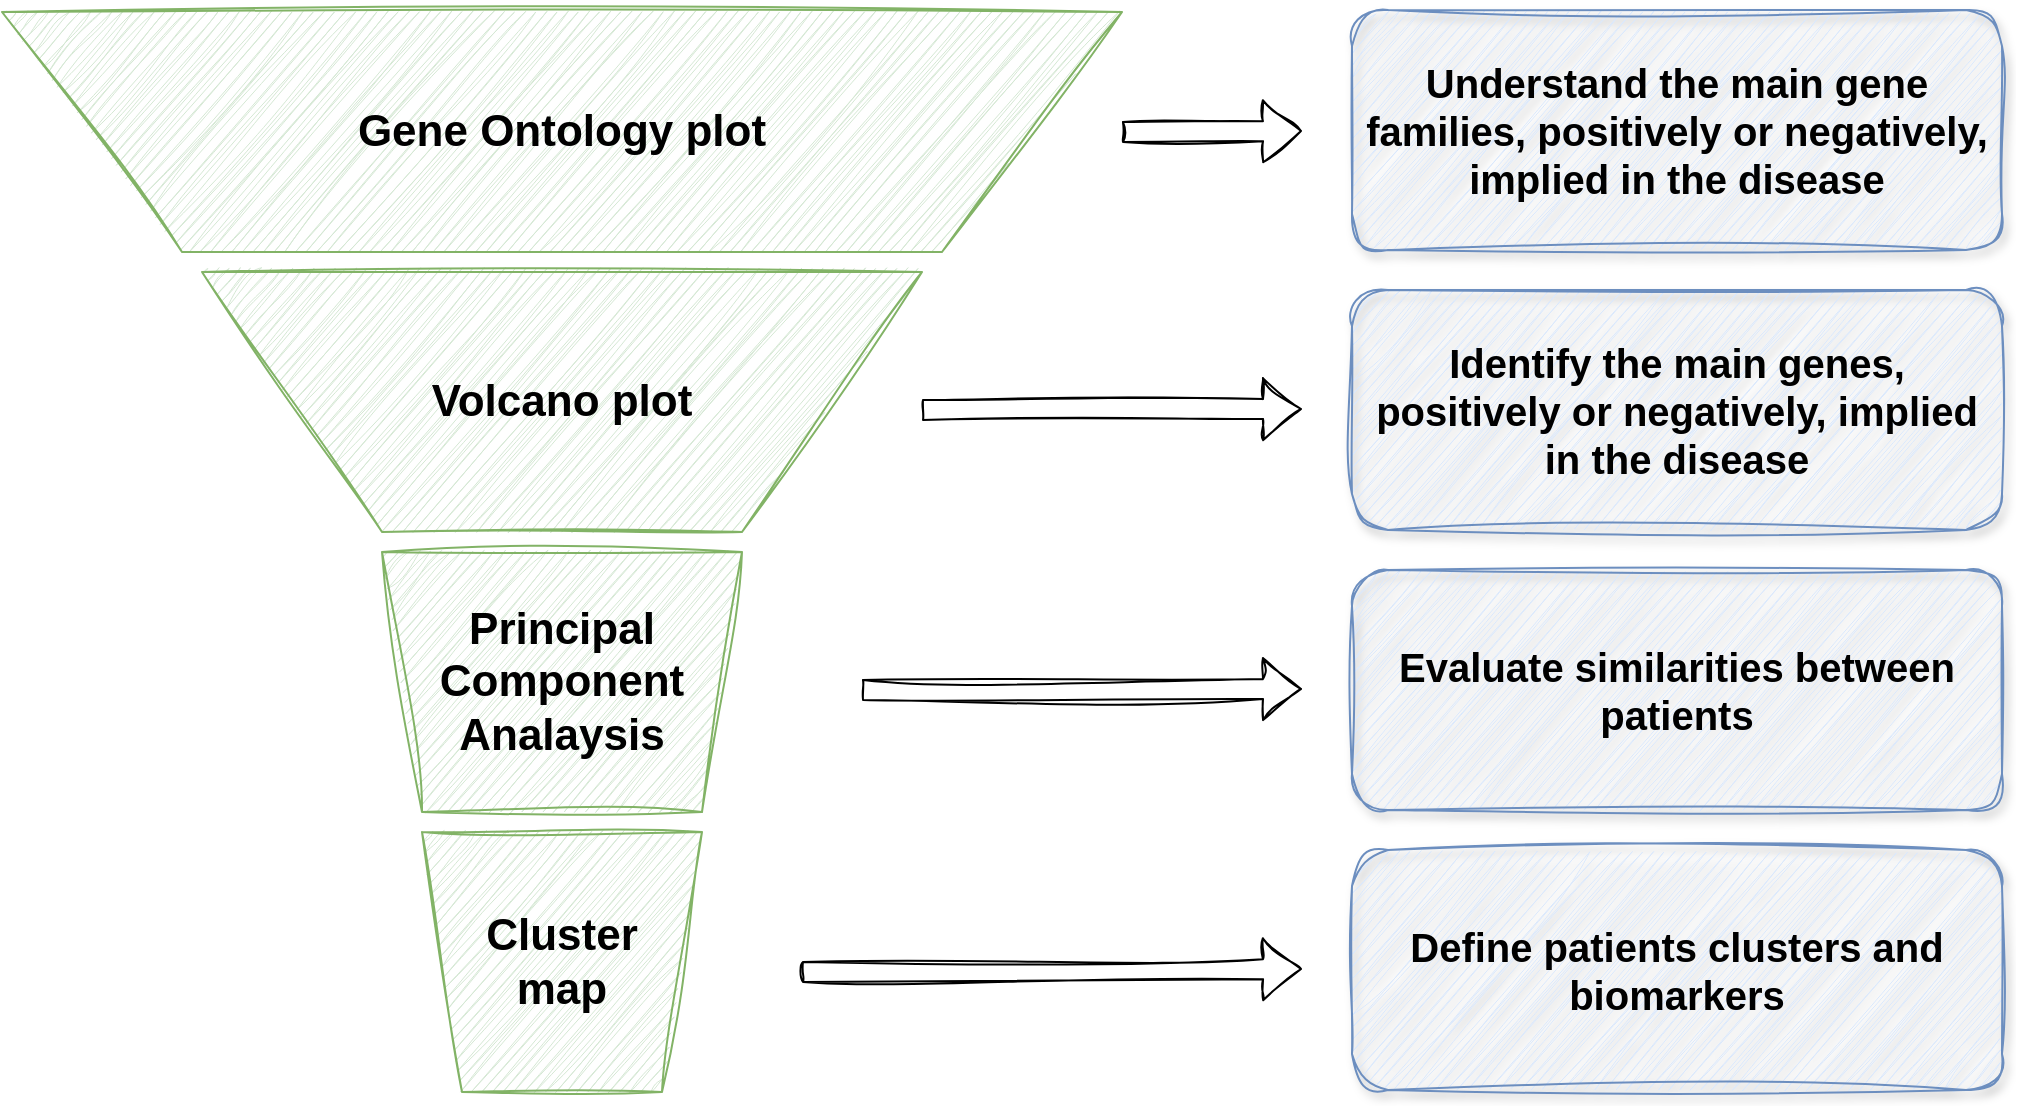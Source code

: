 <mxfile version="24.5.4" type="github">
  <diagram name="Page-1" id="ihzf0vHyjzr1MfLOUPA0">
    <mxGraphModel dx="1226" dy="1035" grid="1" gridSize="10" guides="1" tooltips="1" connect="1" arrows="1" fold="1" page="1" pageScale="1" pageWidth="827" pageHeight="1169" math="0" shadow="0">
      <root>
        <mxCell id="0" />
        <mxCell id="1" parent="0" />
        <mxCell id="6jcw3qI2UCM0UH-JRu-4-6" value="" style="shape=trapezoid;perimeter=trapezoidPerimeter;whiteSpace=wrap;html=1;fixedSize=1;rotation=-180;size=90;sketch=1;curveFitting=1;jiggle=2;fillColor=#d5e8d4;strokeColor=#82b366;" vertex="1" parent="1">
          <mxGeometry x="180" y="250" width="360" height="130" as="geometry" />
        </mxCell>
        <mxCell id="6jcw3qI2UCM0UH-JRu-4-7" value="" style="shape=trapezoid;perimeter=trapezoidPerimeter;whiteSpace=wrap;html=1;fixedSize=1;rotation=-180;size=90;sketch=1;curveFitting=1;jiggle=2;fillColor=#d5e8d4;strokeColor=#82b366;" vertex="1" parent="1">
          <mxGeometry x="80" y="120" width="560" height="120" as="geometry" />
        </mxCell>
        <mxCell id="6jcw3qI2UCM0UH-JRu-4-8" value="" style="shape=trapezoid;perimeter=trapezoidPerimeter;whiteSpace=wrap;html=1;fixedSize=1;rotation=-180;size=20;sketch=1;curveFitting=1;jiggle=2;fillColor=#d5e8d4;strokeColor=#82b366;" vertex="1" parent="1">
          <mxGeometry x="270" y="390" width="180" height="130" as="geometry" />
        </mxCell>
        <mxCell id="6jcw3qI2UCM0UH-JRu-4-9" value="" style="shape=trapezoid;perimeter=trapezoidPerimeter;whiteSpace=wrap;html=1;fixedSize=1;rotation=-180;size=20;sketch=1;curveFitting=1;jiggle=2;fillColor=#d5e8d4;strokeColor=#82b366;" vertex="1" parent="1">
          <mxGeometry x="290" y="530" width="140" height="130" as="geometry" />
        </mxCell>
        <mxCell id="6jcw3qI2UCM0UH-JRu-4-12" value="Gene Ontology plot" style="text;strokeColor=none;align=center;fillColor=none;html=1;verticalAlign=middle;whiteSpace=wrap;rounded=0;fontStyle=1;fontSize=22;" vertex="1" parent="1">
          <mxGeometry x="160" y="120" width="400" height="120" as="geometry" />
        </mxCell>
        <mxCell id="6jcw3qI2UCM0UH-JRu-4-13" value="Volcano plot" style="text;strokeColor=none;align=center;fillColor=none;html=1;verticalAlign=middle;whiteSpace=wrap;rounded=0;fontStyle=1;fontSize=22;" vertex="1" parent="1">
          <mxGeometry x="240" y="250" width="240" height="130" as="geometry" />
        </mxCell>
        <mxCell id="6jcw3qI2UCM0UH-JRu-4-14" value="Principal Component Analaysis" style="text;strokeColor=none;align=center;fillColor=none;html=1;verticalAlign=middle;whiteSpace=wrap;rounded=0;fontStyle=1;fontSize=22;" vertex="1" parent="1">
          <mxGeometry x="290" y="390" width="140" height="130" as="geometry" />
        </mxCell>
        <mxCell id="6jcw3qI2UCM0UH-JRu-4-15" value="Cluster&lt;div style=&quot;font-size: 22px;&quot;&gt;map&lt;/div&gt;" style="text;strokeColor=none;align=center;fillColor=none;html=1;verticalAlign=middle;whiteSpace=wrap;rounded=0;fontStyle=1;fontSize=22;" vertex="1" parent="1">
          <mxGeometry x="310" y="530" width="100" height="130" as="geometry" />
        </mxCell>
        <mxCell id="6jcw3qI2UCM0UH-JRu-4-16" value="Understand the main gene families, positively or negatively, implied in the disease" style="rounded=1;whiteSpace=wrap;html=1;sketch=1;curveFitting=1;jiggle=2;shadow=1;fontSize=20;fillColor=#dae8fc;strokeColor=#6c8ebf;fontStyle=1" vertex="1" parent="1">
          <mxGeometry x="755" y="119" width="325" height="120" as="geometry" />
        </mxCell>
        <mxCell id="6jcw3qI2UCM0UH-JRu-4-17" value="Identify the main genes, positively or negatively, implied in the disease" style="rounded=1;whiteSpace=wrap;html=1;sketch=1;curveFitting=1;jiggle=2;shadow=1;fontSize=20;fillColor=#dae8fc;strokeColor=#6c8ebf;fontStyle=1" vertex="1" parent="1">
          <mxGeometry x="755" y="259" width="325" height="120" as="geometry" />
        </mxCell>
        <mxCell id="6jcw3qI2UCM0UH-JRu-4-18" value="Evaluate similarities between patients" style="rounded=1;whiteSpace=wrap;html=1;sketch=1;curveFitting=1;jiggle=2;shadow=1;fontSize=20;fillColor=#dae8fc;strokeColor=#6c8ebf;fontStyle=1" vertex="1" parent="1">
          <mxGeometry x="755" y="399" width="325" height="120" as="geometry" />
        </mxCell>
        <mxCell id="6jcw3qI2UCM0UH-JRu-4-19" value="Define patients clusters and biomarkers" style="rounded=1;whiteSpace=wrap;html=1;sketch=1;curveFitting=1;jiggle=2;shadow=1;fontSize=20;fillColor=#dae8fc;strokeColor=#6c8ebf;fontStyle=1" vertex="1" parent="1">
          <mxGeometry x="755" y="539" width="325" height="120" as="geometry" />
        </mxCell>
        <mxCell id="6jcw3qI2UCM0UH-JRu-4-20" value="" style="shape=flexArrow;endArrow=classic;html=1;rounded=0;sketch=1;curveFitting=1;jiggle=2;" edge="1" parent="1">
          <mxGeometry width="50" height="50" relative="1" as="geometry">
            <mxPoint x="640" y="180" as="sourcePoint" />
            <mxPoint x="730" y="179.5" as="targetPoint" />
          </mxGeometry>
        </mxCell>
        <mxCell id="6jcw3qI2UCM0UH-JRu-4-21" value="" style="shape=flexArrow;endArrow=classic;html=1;rounded=0;sketch=1;curveFitting=1;jiggle=2;" edge="1" parent="1">
          <mxGeometry width="50" height="50" relative="1" as="geometry">
            <mxPoint x="540" y="319" as="sourcePoint" />
            <mxPoint x="730" y="318.5" as="targetPoint" />
          </mxGeometry>
        </mxCell>
        <mxCell id="6jcw3qI2UCM0UH-JRu-4-22" value="" style="shape=flexArrow;endArrow=classic;html=1;rounded=0;sketch=1;curveFitting=1;jiggle=2;" edge="1" parent="1">
          <mxGeometry width="50" height="50" relative="1" as="geometry">
            <mxPoint x="510" y="459" as="sourcePoint" />
            <mxPoint x="730" y="458.5" as="targetPoint" />
          </mxGeometry>
        </mxCell>
        <mxCell id="6jcw3qI2UCM0UH-JRu-4-23" value="" style="shape=flexArrow;endArrow=classic;html=1;rounded=0;sketch=1;curveFitting=1;jiggle=2;" edge="1" parent="1">
          <mxGeometry width="50" height="50" relative="1" as="geometry">
            <mxPoint x="480" y="600" as="sourcePoint" />
            <mxPoint x="730" y="598.5" as="targetPoint" />
          </mxGeometry>
        </mxCell>
      </root>
    </mxGraphModel>
  </diagram>
</mxfile>
